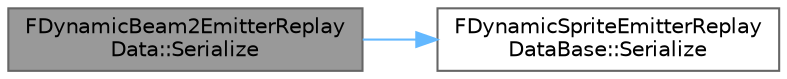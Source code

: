 digraph "FDynamicBeam2EmitterReplayData::Serialize"
{
 // INTERACTIVE_SVG=YES
 // LATEX_PDF_SIZE
  bgcolor="transparent";
  edge [fontname=Helvetica,fontsize=10,labelfontname=Helvetica,labelfontsize=10];
  node [fontname=Helvetica,fontsize=10,shape=box,height=0.2,width=0.4];
  rankdir="LR";
  Node1 [id="Node000001",label="FDynamicBeam2EmitterReplay\lData::Serialize",height=0.2,width=0.4,color="gray40", fillcolor="grey60", style="filled", fontcolor="black",tooltip="Serialization."];
  Node1 -> Node2 [id="edge1_Node000001_Node000002",color="steelblue1",style="solid",tooltip=" "];
  Node2 [id="Node000002",label="FDynamicSpriteEmitterReplay\lDataBase::Serialize",height=0.2,width=0.4,color="grey40", fillcolor="white", style="filled",URL="$dc/d9d/structFDynamicSpriteEmitterReplayDataBase.html#a74f26685ab613f1c8f8084011f2764ea",tooltip="Serialization."];
}
